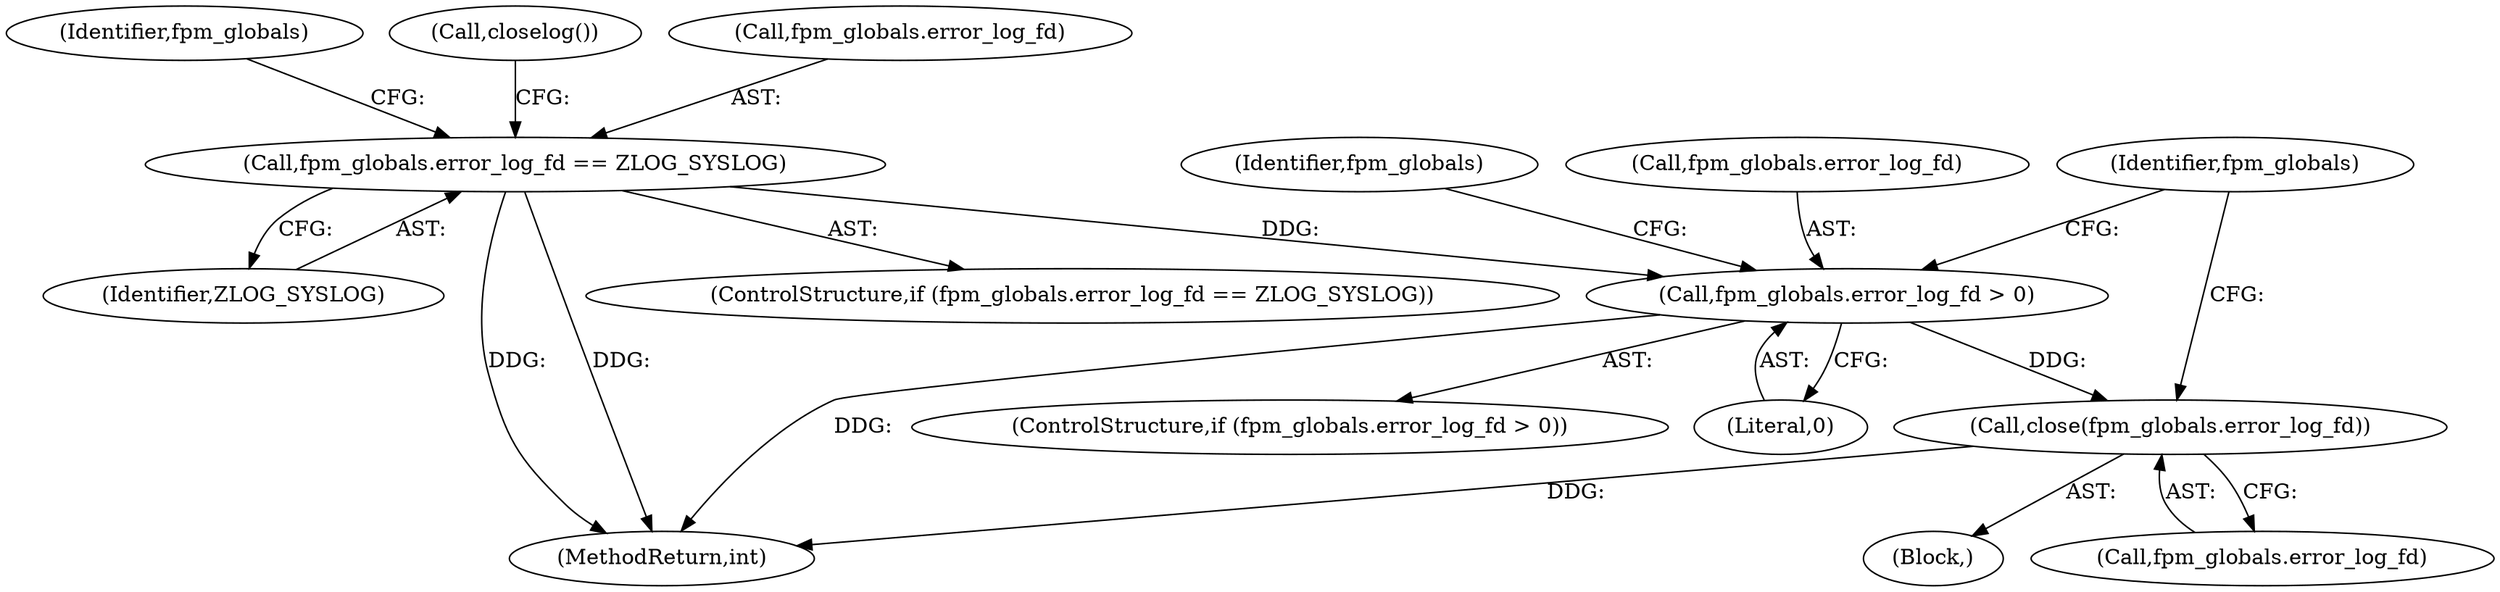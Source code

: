 digraph "0_php-src_69dee5c732fe982c82edb17d0dbc3e79a47748d8_0@API" {
"1000123" [label="(Call,close(fpm_globals.error_log_fd))"];
"1000117" [label="(Call,fpm_globals.error_log_fd > 0)"];
"1000108" [label="(Call,fpm_globals.error_log_fd == ZLOG_SYSLOG)"];
"1000122" [label="(Block,)"];
"1000119" [label="(Identifier,fpm_globals)"];
"1000108" [label="(Call,fpm_globals.error_log_fd == ZLOG_SYSLOG)"];
"1000114" [label="(Call,closelog())"];
"1000138" [label="(MethodReturn,int)"];
"1000121" [label="(Literal,0)"];
"1000129" [label="(Identifier,fpm_globals)"];
"1000109" [label="(Call,fpm_globals.error_log_fd)"];
"1000107" [label="(ControlStructure,if (fpm_globals.error_log_fd == ZLOG_SYSLOG))"];
"1000125" [label="(Identifier,fpm_globals)"];
"1000116" [label="(ControlStructure,if (fpm_globals.error_log_fd > 0))"];
"1000118" [label="(Call,fpm_globals.error_log_fd)"];
"1000123" [label="(Call,close(fpm_globals.error_log_fd))"];
"1000112" [label="(Identifier,ZLOG_SYSLOG)"];
"1000124" [label="(Call,fpm_globals.error_log_fd)"];
"1000117" [label="(Call,fpm_globals.error_log_fd > 0)"];
"1000123" -> "1000122"  [label="AST: "];
"1000123" -> "1000124"  [label="CFG: "];
"1000124" -> "1000123"  [label="AST: "];
"1000129" -> "1000123"  [label="CFG: "];
"1000123" -> "1000138"  [label="DDG: "];
"1000117" -> "1000123"  [label="DDG: "];
"1000117" -> "1000116"  [label="AST: "];
"1000117" -> "1000121"  [label="CFG: "];
"1000118" -> "1000117"  [label="AST: "];
"1000121" -> "1000117"  [label="AST: "];
"1000125" -> "1000117"  [label="CFG: "];
"1000129" -> "1000117"  [label="CFG: "];
"1000117" -> "1000138"  [label="DDG: "];
"1000108" -> "1000117"  [label="DDG: "];
"1000108" -> "1000107"  [label="AST: "];
"1000108" -> "1000112"  [label="CFG: "];
"1000109" -> "1000108"  [label="AST: "];
"1000112" -> "1000108"  [label="AST: "];
"1000114" -> "1000108"  [label="CFG: "];
"1000119" -> "1000108"  [label="CFG: "];
"1000108" -> "1000138"  [label="DDG: "];
"1000108" -> "1000138"  [label="DDG: "];
}
